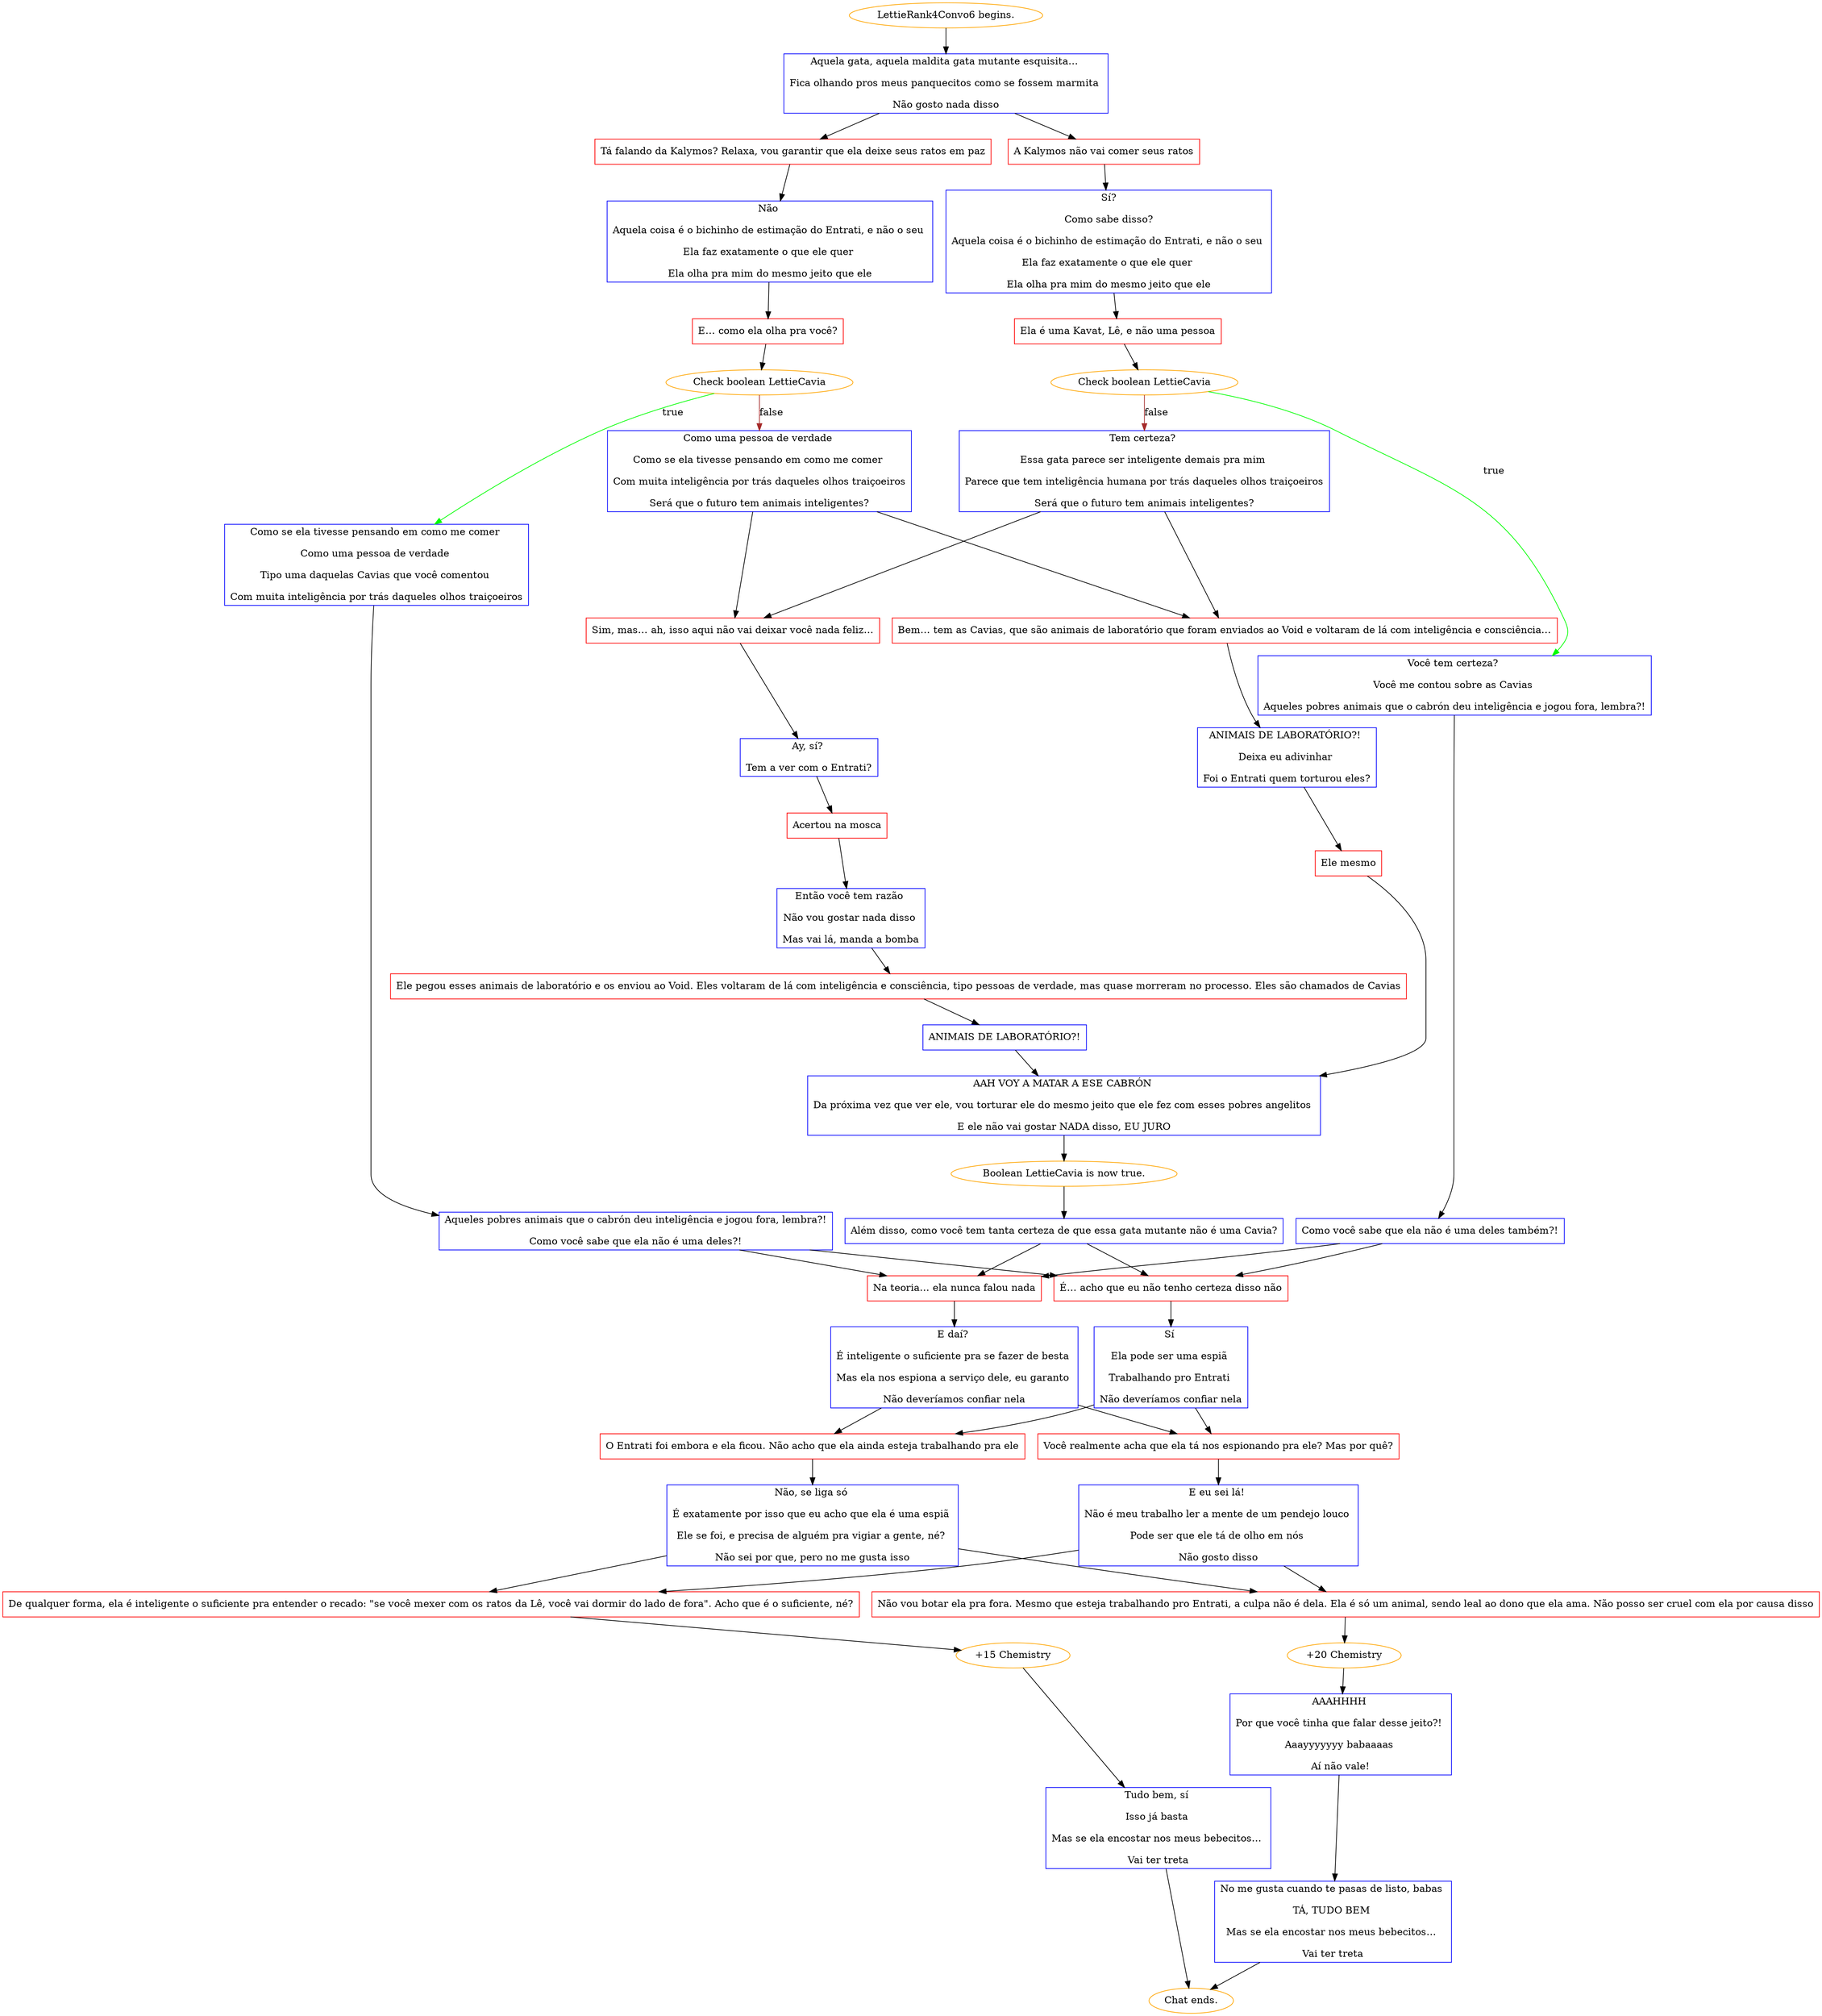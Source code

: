 digraph {
	"LettieRank4Convo6 begins." [color=orange];
		"LettieRank4Convo6 begins." -> j198469661;
	j198469661 [label="Aquela gata, aquela maldita gata mutante esquisita… 
Fica olhando pros meus panquecitos como se fossem marmita 
Não gosto nada disso",shape=box,color=blue];
		j198469661 -> j1034620170;
		j198469661 -> j920420676;
	j1034620170 [label="Tá falando da Kalymos? Relaxa, vou garantir que ela deixe seus ratos em paz",shape=box,color=red];
		j1034620170 -> j3181572122;
	j920420676 [label="A Kalymos não vai comer seus ratos",shape=box,color=red];
		j920420676 -> j901583203;
	j3181572122 [label="Não 
Aquela coisa é o bichinho de estimação do Entrati, e não o seu 
Ela faz exatamente o que ele quer 
Ela olha pra mim do mesmo jeito que ele",shape=box,color=blue];
		j3181572122 -> j1148104656;
	j901583203 [label="Sí?
Como sabe disso?
Aquela coisa é o bichinho de estimação do Entrati, e não o seu 
Ela faz exatamente o que ele quer 
Ela olha pra mim do mesmo jeito que ele",shape=box,color=blue];
		j901583203 -> j665987367;
	j1148104656 [label="E… como ela olha pra você?",shape=box,color=red];
		j1148104656 -> j1915281518;
	j665987367 [label="Ela é uma Kavat, Lê, e não uma pessoa",shape=box,color=red];
		j665987367 -> j3984872573;
	j1915281518 [label="Check boolean LettieCavia",color=orange];
		j1915281518 -> j4188637324 [label=true,color=green];
		j1915281518 -> j2365706890 [label=false,color=brown];
	j3984872573 [label="Check boolean LettieCavia",color=orange];
		j3984872573 -> j4022159864 [label=true,color=green];
		j3984872573 -> j142197413 [label=false,color=brown];
	j4188637324 [label="Como se ela tivesse pensando em como me comer 
Como uma pessoa de verdade 
Tipo uma daquelas Cavias que você comentou 
Com muita inteligência por trás daqueles olhos traiçoeiros",shape=box,color=blue];
		j4188637324 -> j3240932558;
	j2365706890 [label="Como uma pessoa de verdade 
Como se ela tivesse pensando em como me comer 
Com muita inteligência por trás daqueles olhos traiçoeiros
Será que o futuro tem animais inteligentes?",shape=box,color=blue];
		j2365706890 -> j4070053646;
		j2365706890 -> j3622279248;
	j4022159864 [label="Você tem certeza? 
Você me contou sobre as Cavias 
Aqueles pobres animais que o cabrón deu inteligência e jogou fora, lembra?!",shape=box,color=blue];
		j4022159864 -> j1737874619;
	j142197413 [label="Tem certeza? 
Essa gata parece ser inteligente demais pra mim 
Parece que tem inteligência humana por trás daqueles olhos traiçoeiros
Será que o futuro tem animais inteligentes?",shape=box,color=blue];
		j142197413 -> j4070053646;
		j142197413 -> j3622279248;
	j3240932558 [label="Aqueles pobres animais que o cabrón deu inteligência e jogou fora, lembra?!
Como você sabe que ela não é uma deles?!",shape=box,color=blue];
		j3240932558 -> j4123226473;
		j3240932558 -> j2923393753;
	j4070053646 [label="Bem… tem as Cavias, que são animais de laboratório que foram enviados ao Void e voltaram de lá com inteligência e consciência…",shape=box,color=red];
		j4070053646 -> j2615834865;
	j3622279248 [label="Sim, mas… ah, isso aqui não vai deixar você nada feliz…",shape=box,color=red];
		j3622279248 -> j968727979;
	j1737874619 [label="Como você sabe que ela não é uma deles também?!",shape=box,color=blue];
		j1737874619 -> j4123226473;
		j1737874619 -> j2923393753;
	j4123226473 [label="Na teoria… ela nunca falou nada",shape=box,color=red];
		j4123226473 -> j1409652392;
	j2923393753 [label="É… acho que eu não tenho certeza disso não",shape=box,color=red];
		j2923393753 -> j133850174;
	j2615834865 [label="ANIMAIS DE LABORATÓRIO?! 
Deixa eu adivinhar 
Foi o Entrati quem torturou eles?",shape=box,color=blue];
		j2615834865 -> j2744978965;
	j968727979 [label="Ay, sí? 
Tem a ver com o Entrati?",shape=box,color=blue];
		j968727979 -> j1936211814;
	j1409652392 [label="E daí? 
É inteligente o suficiente pra se fazer de besta 
Mas ela nos espiona a serviço dele, eu garanto 
Não deveríamos confiar nela",shape=box,color=blue];
		j1409652392 -> j1497523228;
		j1409652392 -> j294119632;
	j133850174 [label="Sí 
Ela pode ser uma espiã 
Trabalhando pro Entrati 
Não deveríamos confiar nela",shape=box,color=blue];
		j133850174 -> j1497523228;
		j133850174 -> j294119632;
	j2744978965 [label="Ele mesmo",shape=box,color=red];
		j2744978965 -> j692922250;
	j1936211814 [label="Acertou na mosca",shape=box,color=red];
		j1936211814 -> j1041047509;
	j1497523228 [label="O Entrati foi embora e ela ficou. Não acho que ela ainda esteja trabalhando pra ele",shape=box,color=red];
		j1497523228 -> j1184681946;
	j294119632 [label="Você realmente acha que ela tá nos espionando pra ele? Mas por quê?",shape=box,color=red];
		j294119632 -> j1805896412;
	j692922250 [label="AAH VOY A MATAR A ESE CABRÓN 
Da próxima vez que ver ele, vou torturar ele do mesmo jeito que ele fez com esses pobres angelitos 
 E ele não vai gostar NADA disso, EU JURO ",shape=box,color=blue];
		j692922250 -> j662620746;
	j1041047509 [label="Então você tem razão 
Não vou gostar nada disso 
Mas vai lá, manda a bomba",shape=box,color=blue];
		j1041047509 -> j553537477;
	j1184681946 [label="Não, se liga só 
É exatamente por isso que eu acho que ela é uma espiã 
Ele se foi, e precisa de alguém pra vigiar a gente, né? 
Não sei por que, pero no me gusta isso",shape=box,color=blue];
		j1184681946 -> j869045088;
		j1184681946 -> j3045315023;
	j1805896412 [label="E eu sei lá! 
Não é meu trabalho ler a mente de um pendejo louco 
Pode ser que ele tá de olho em nós 
Não gosto disso",shape=box,color=blue];
		j1805896412 -> j869045088;
		j1805896412 -> j3045315023;
	j662620746 [label="Boolean LettieCavia is now true.",color=orange];
		j662620746 -> j2857551667;
	j553537477 [label="Ele pegou esses animais de laboratório e os enviou ao Void. Eles voltaram de lá com inteligência e consciência, tipo pessoas de verdade, mas quase morreram no processo. Eles são chamados de Cavias",shape=box,color=red];
		j553537477 -> j1876395239;
	j869045088 [label="De qualquer forma, ela é inteligente o suficiente pra entender o recado: \"se você mexer com os ratos da Lê, você vai dormir do lado de fora\". Acho que é o suficiente, né?",shape=box,color=red];
		j869045088 -> j434258423;
	j3045315023 [label="Não vou botar ela pra fora. Mesmo que esteja trabalhando pro Entrati, a culpa não é dela. Ela é só um animal, sendo leal ao dono que ela ama. Não posso ser cruel com ela por causa disso",shape=box,color=red];
		j3045315023 -> j3228986376;
	j2857551667 [label="Além disso, como você tem tanta certeza de que essa gata mutante não é uma Cavia?",shape=box,color=blue];
		j2857551667 -> j4123226473;
		j2857551667 -> j2923393753;
	j1876395239 [label="ANIMAIS DE LABORATÓRIO?!",shape=box,color=blue];
		j1876395239 -> j692922250;
	j434258423 [label="+15 Chemistry",color=orange];
		j434258423 -> j3120286158;
	j3228986376 [label="+20 Chemistry",color=orange];
		j3228986376 -> j1205645791;
	j3120286158 [label="Tudo bem, sí 
Isso já basta 
Mas se ela encostar nos meus bebecitos… 
Vai ter treta",shape=box,color=blue];
		j3120286158 -> "Chat ends.";
	j1205645791 [label="AAAHHHH 
Por que você tinha que falar desse jeito?! 
Aaayyyyyyy babaaaas 
Aí não vale!",shape=box,color=blue];
		j1205645791 -> j694589913;
	"Chat ends." [color=orange];
	j694589913 [label="No me gusta cuando te pasas de listo, babas 
TÁ, TUDO BEM 
Mas se ela encostar nos meus bebecitos… 
Vai ter treta",shape=box,color=blue];
		j694589913 -> "Chat ends.";
}